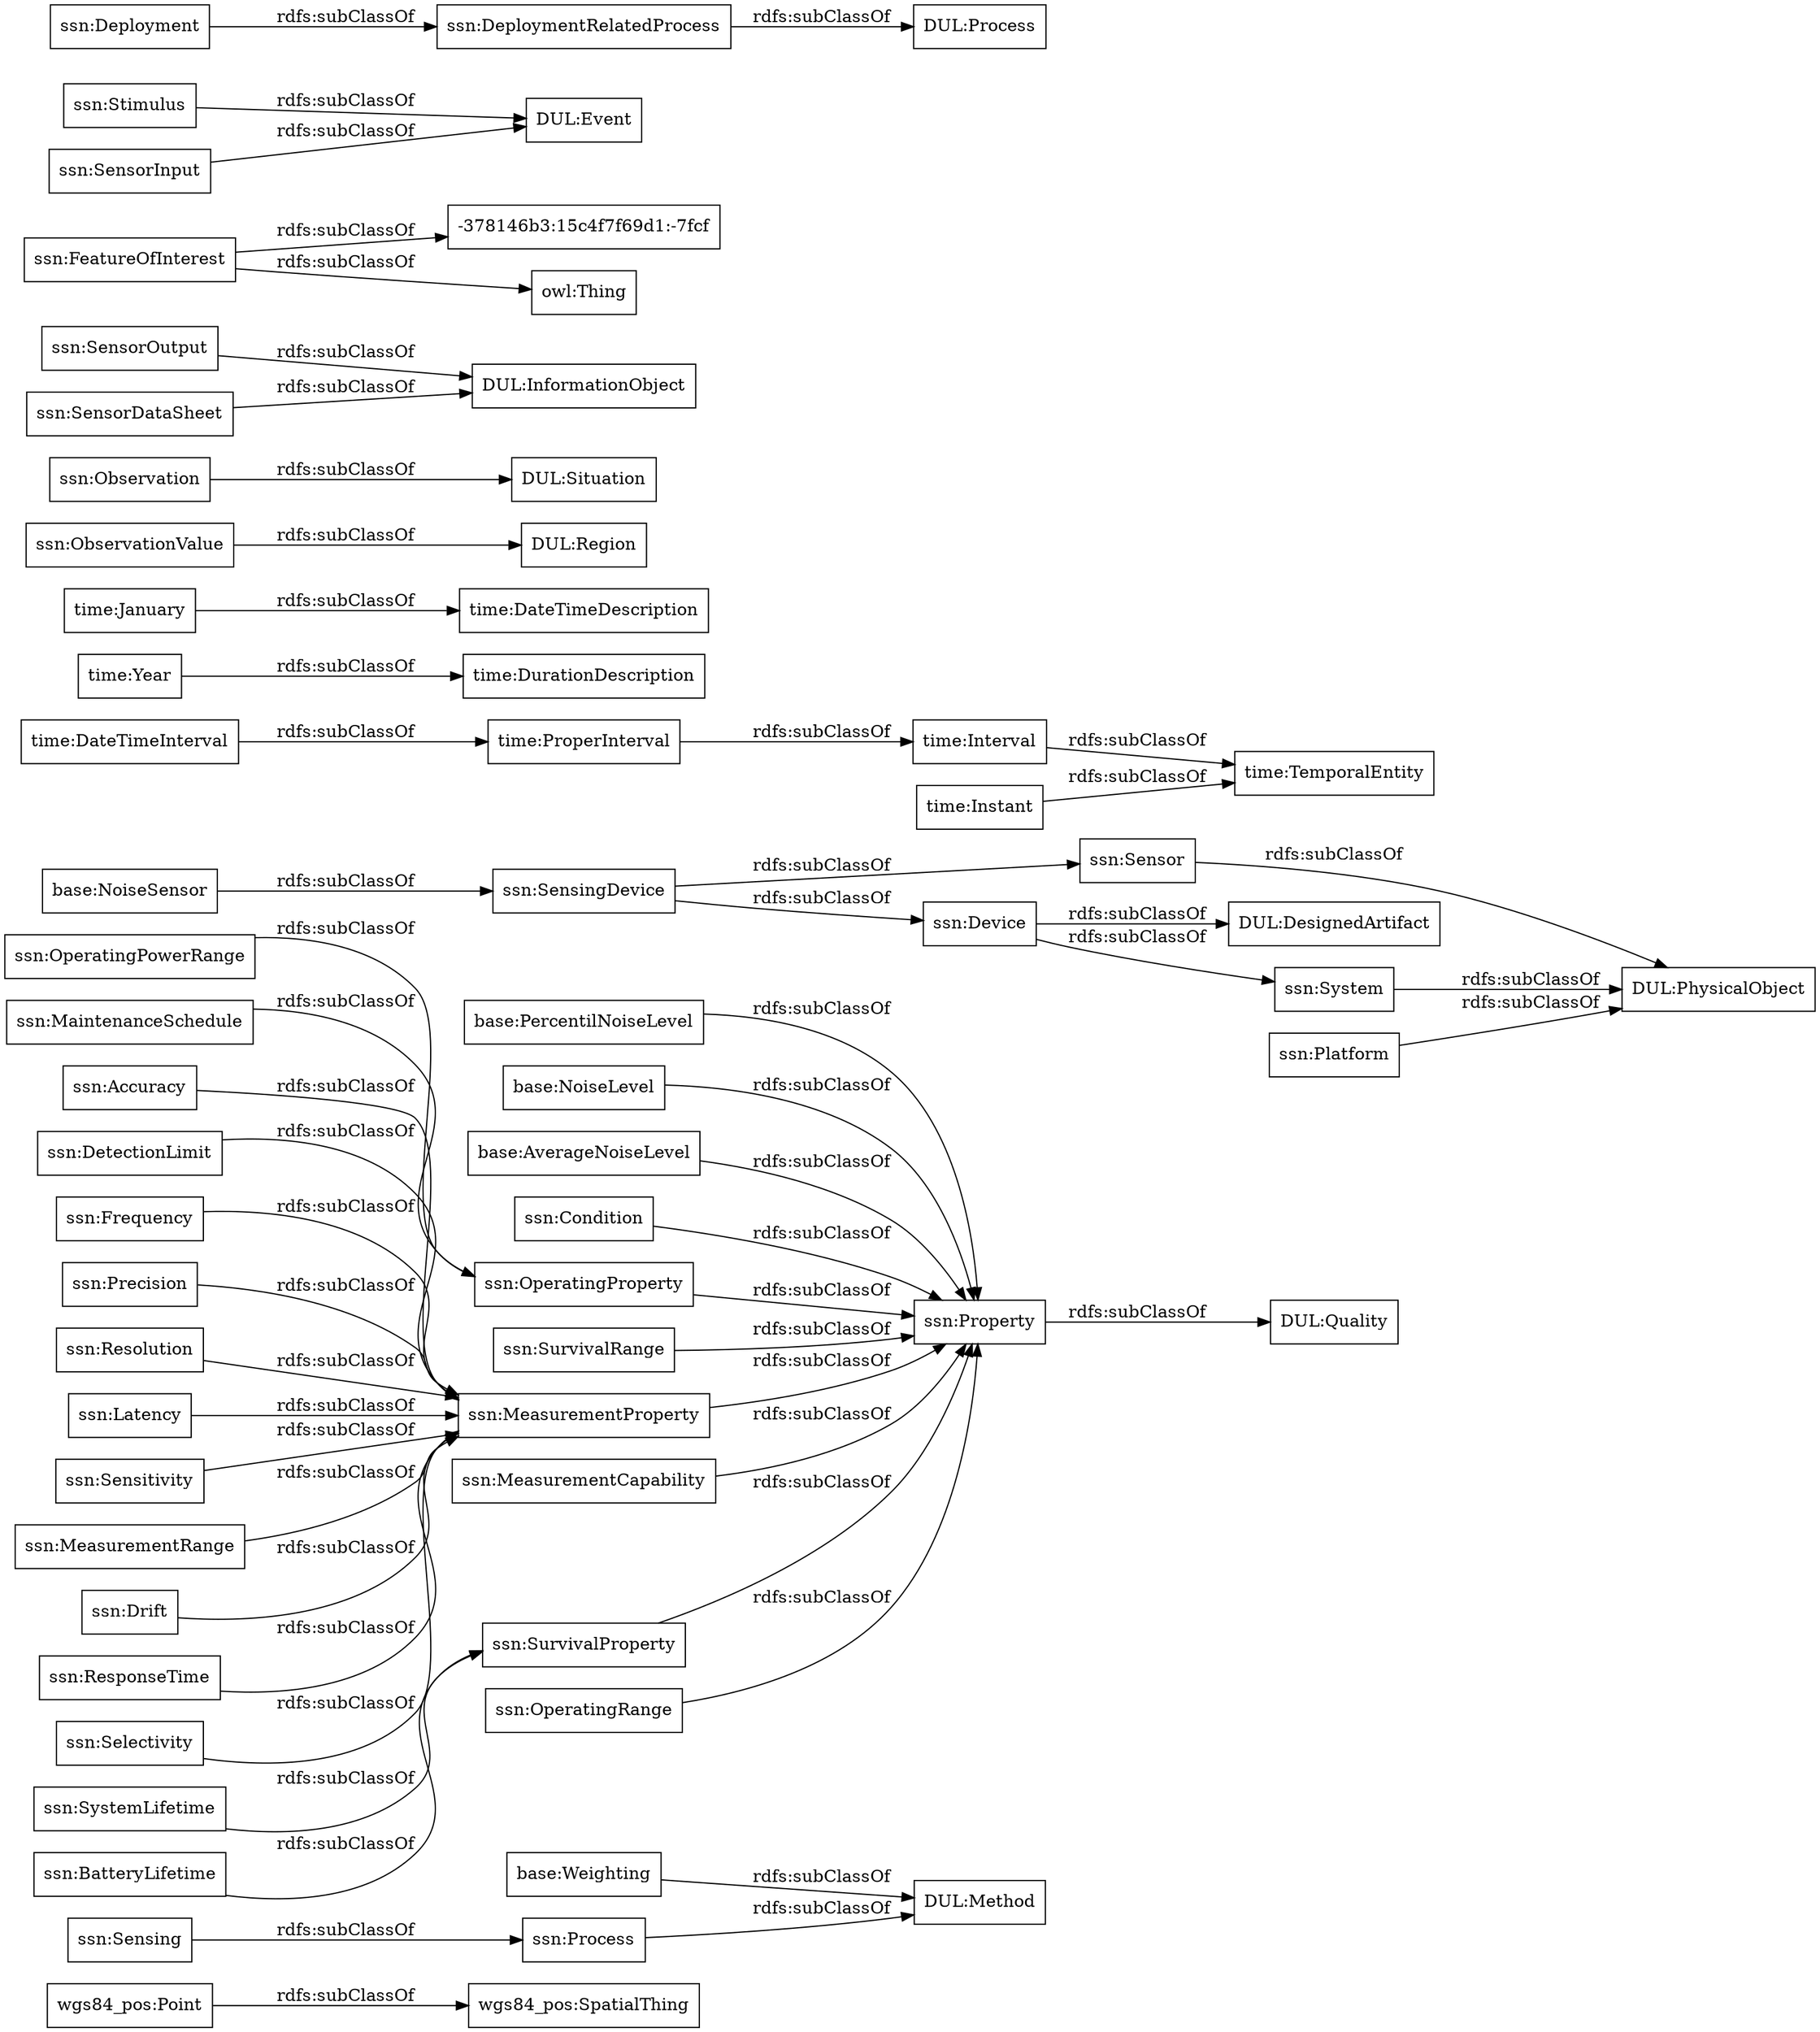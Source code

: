 digraph ar2dtool_diagram { 
rankdir=LR;
size="1000"
node [shape = rectangle, color="black"]; "wgs84_pos:SpatialThing" "wgs84_pos:Point" "base:Weighting" "base:PercentilNoiseLevel" "base:NoiseSensor" "base:NoiseLevel" "base:AverageNoiseLevel" "time:DateTimeInterval" "time:DurationDescription" "time:January" "time:ProperInterval" "time:Interval" "time:TemporalEntity" "time:Year" "time:DateTimeDescription" "time:Instant" "ssn:Accuracy" "ssn:DetectionLimit" "ssn:Frequency" "ssn:Condition" "DUL:Region" "DUL:Situation" "DUL:PhysicalObject" "ssn:SensorOutput" "ssn:Precision" "ssn:Resolution" "DUL:Quality" "ssn:FeatureOfInterest" "ssn:Sensor" "-378146b3:15c4f7f69d1:-7fcf" "DUL:InformationObject" "ssn:OperatingProperty" "DUL:Event" "ssn:OperatingPowerRange" "DUL:Method" "ssn:MaintenanceSchedule" "ssn:Sensing" "ssn:Latency" "ssn:SurvivalRange" "ssn:SensingDevice" "DUL:DesignedArtifact" "ssn:Sensitivity" "ssn:Stimulus" "DUL:Process" "ssn:MeasurementRange" "ssn:System" "ssn:SystemLifetime" "ssn:Property" "ssn:MeasurementProperty" "ssn:Process" "ssn:Deployment" "ssn:MeasurementCapability" "ssn:BatteryLifetime" "ssn:Drift" "ssn:DeploymentRelatedProcess" "ssn:SensorInput" "ssn:ResponseTime" "ssn:ObservationValue" "ssn:SensorDataSheet" "ssn:Observation" "ssn:Selectivity" "ssn:SurvivalProperty" "ssn:Device" "ssn:OperatingRange" "ssn:Platform" ; /*classes style*/
	"base:AverageNoiseLevel" -> "ssn:Property" [ label = "rdfs:subClassOf" ];
	"ssn:Deployment" -> "ssn:DeploymentRelatedProcess" [ label = "rdfs:subClassOf" ];
	"ssn:SensingDevice" -> "ssn:Sensor" [ label = "rdfs:subClassOf" ];
	"ssn:SensingDevice" -> "ssn:Device" [ label = "rdfs:subClassOf" ];
	"ssn:DeploymentRelatedProcess" -> "DUL:Process" [ label = "rdfs:subClassOf" ];
	"ssn:Accuracy" -> "ssn:MeasurementProperty" [ label = "rdfs:subClassOf" ];
	"time:Instant" -> "time:TemporalEntity" [ label = "rdfs:subClassOf" ];
	"ssn:FeatureOfInterest" -> "owl:Thing" [ label = "rdfs:subClassOf" ];
	"ssn:FeatureOfInterest" -> "-378146b3:15c4f7f69d1:-7fcf" [ label = "rdfs:subClassOf" ];
	"ssn:Latency" -> "ssn:MeasurementProperty" [ label = "rdfs:subClassOf" ];
	"ssn:Process" -> "DUL:Method" [ label = "rdfs:subClassOf" ];
	"base:Weighting" -> "DUL:Method" [ label = "rdfs:subClassOf" ];
	"time:ProperInterval" -> "time:Interval" [ label = "rdfs:subClassOf" ];
	"ssn:Property" -> "DUL:Quality" [ label = "rdfs:subClassOf" ];
	"ssn:MeasurementProperty" -> "ssn:Property" [ label = "rdfs:subClassOf" ];
	"wgs84_pos:Point" -> "wgs84_pos:SpatialThing" [ label = "rdfs:subClassOf" ];
	"ssn:ResponseTime" -> "ssn:MeasurementProperty" [ label = "rdfs:subClassOf" ];
	"ssn:OperatingRange" -> "ssn:Property" [ label = "rdfs:subClassOf" ];
	"base:NoiseLevel" -> "ssn:Property" [ label = "rdfs:subClassOf" ];
	"ssn:MeasurementRange" -> "ssn:MeasurementProperty" [ label = "rdfs:subClassOf" ];
	"ssn:Stimulus" -> "DUL:Event" [ label = "rdfs:subClassOf" ];
	"ssn:SurvivalProperty" -> "ssn:Property" [ label = "rdfs:subClassOf" ];
	"ssn:MaintenanceSchedule" -> "ssn:OperatingProperty" [ label = "rdfs:subClassOf" ];
	"ssn:SensorInput" -> "DUL:Event" [ label = "rdfs:subClassOf" ];
	"ssn:Sensitivity" -> "ssn:MeasurementProperty" [ label = "rdfs:subClassOf" ];
	"ssn:Drift" -> "ssn:MeasurementProperty" [ label = "rdfs:subClassOf" ];
	"ssn:System" -> "DUL:PhysicalObject" [ label = "rdfs:subClassOf" ];
	"ssn:Resolution" -> "ssn:MeasurementProperty" [ label = "rdfs:subClassOf" ];
	"ssn:Precision" -> "ssn:MeasurementProperty" [ label = "rdfs:subClassOf" ];
	"base:PercentilNoiseLevel" -> "ssn:Property" [ label = "rdfs:subClassOf" ];
	"ssn:DetectionLimit" -> "ssn:MeasurementProperty" [ label = "rdfs:subClassOf" ];
	"time:DateTimeInterval" -> "time:ProperInterval" [ label = "rdfs:subClassOf" ];
	"ssn:Sensor" -> "DUL:PhysicalObject" [ label = "rdfs:subClassOf" ];
	"ssn:SensorDataSheet" -> "DUL:InformationObject" [ label = "rdfs:subClassOf" ];
	"ssn:OperatingPowerRange" -> "ssn:OperatingProperty" [ label = "rdfs:subClassOf" ];
	"time:Interval" -> "time:TemporalEntity" [ label = "rdfs:subClassOf" ];
	"base:NoiseSensor" -> "ssn:SensingDevice" [ label = "rdfs:subClassOf" ];
	"time:January" -> "time:DateTimeDescription" [ label = "rdfs:subClassOf" ];
	"ssn:ObservationValue" -> "DUL:Region" [ label = "rdfs:subClassOf" ];
	"ssn:Device" -> "DUL:DesignedArtifact" [ label = "rdfs:subClassOf" ];
	"ssn:Device" -> "ssn:System" [ label = "rdfs:subClassOf" ];
	"ssn:Platform" -> "DUL:PhysicalObject" [ label = "rdfs:subClassOf" ];
	"time:Year" -> "time:DurationDescription" [ label = "rdfs:subClassOf" ];
	"ssn:OperatingProperty" -> "ssn:Property" [ label = "rdfs:subClassOf" ];
	"ssn:Selectivity" -> "ssn:MeasurementProperty" [ label = "rdfs:subClassOf" ];
	"ssn:BatteryLifetime" -> "ssn:SurvivalProperty" [ label = "rdfs:subClassOf" ];
	"ssn:Observation" -> "DUL:Situation" [ label = "rdfs:subClassOf" ];
	"ssn:Sensing" -> "ssn:Process" [ label = "rdfs:subClassOf" ];
	"ssn:SystemLifetime" -> "ssn:SurvivalProperty" [ label = "rdfs:subClassOf" ];
	"ssn:SurvivalRange" -> "ssn:Property" [ label = "rdfs:subClassOf" ];
	"ssn:Frequency" -> "ssn:MeasurementProperty" [ label = "rdfs:subClassOf" ];
	"ssn:SensorOutput" -> "DUL:InformationObject" [ label = "rdfs:subClassOf" ];
	"ssn:Condition" -> "ssn:Property" [ label = "rdfs:subClassOf" ];
	"ssn:MeasurementCapability" -> "ssn:Property" [ label = "rdfs:subClassOf" ];

}
